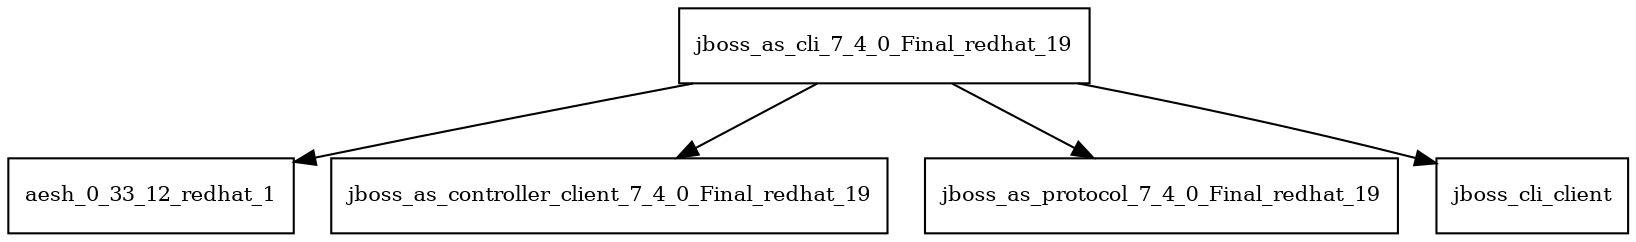 digraph jboss_as_cli_7_4_0_Final_redhat_19_dependencies {
  node [shape = box, fontsize=10.0];
  jboss_as_cli_7_4_0_Final_redhat_19 -> aesh_0_33_12_redhat_1;
  jboss_as_cli_7_4_0_Final_redhat_19 -> jboss_as_controller_client_7_4_0_Final_redhat_19;
  jboss_as_cli_7_4_0_Final_redhat_19 -> jboss_as_protocol_7_4_0_Final_redhat_19;
  jboss_as_cli_7_4_0_Final_redhat_19 -> jboss_cli_client;
}
